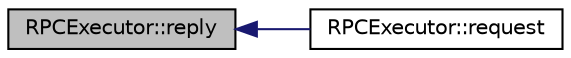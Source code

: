 digraph "RPCExecutor::reply"
{
  edge [fontname="Helvetica",fontsize="10",labelfontname="Helvetica",labelfontsize="10"];
  node [fontname="Helvetica",fontsize="10",shape=record];
  rankdir="LR";
  Node1 [label="RPCExecutor::reply",height=0.2,width=0.4,color="black", fillcolor="grey75", style="filled", fontcolor="black"];
  Node1 -> Node2 [dir="back",color="midnightblue",fontsize="10",style="solid",fontname="Helvetica"];
  Node2 [label="RPCExecutor::request",height=0.2,width=0.4,color="black", fillcolor="white", style="filled",URL="$de/dd5/class_r_p_c_executor.html#a26e314b5c74eef7a5d310578e1cdb1eb"];
}

